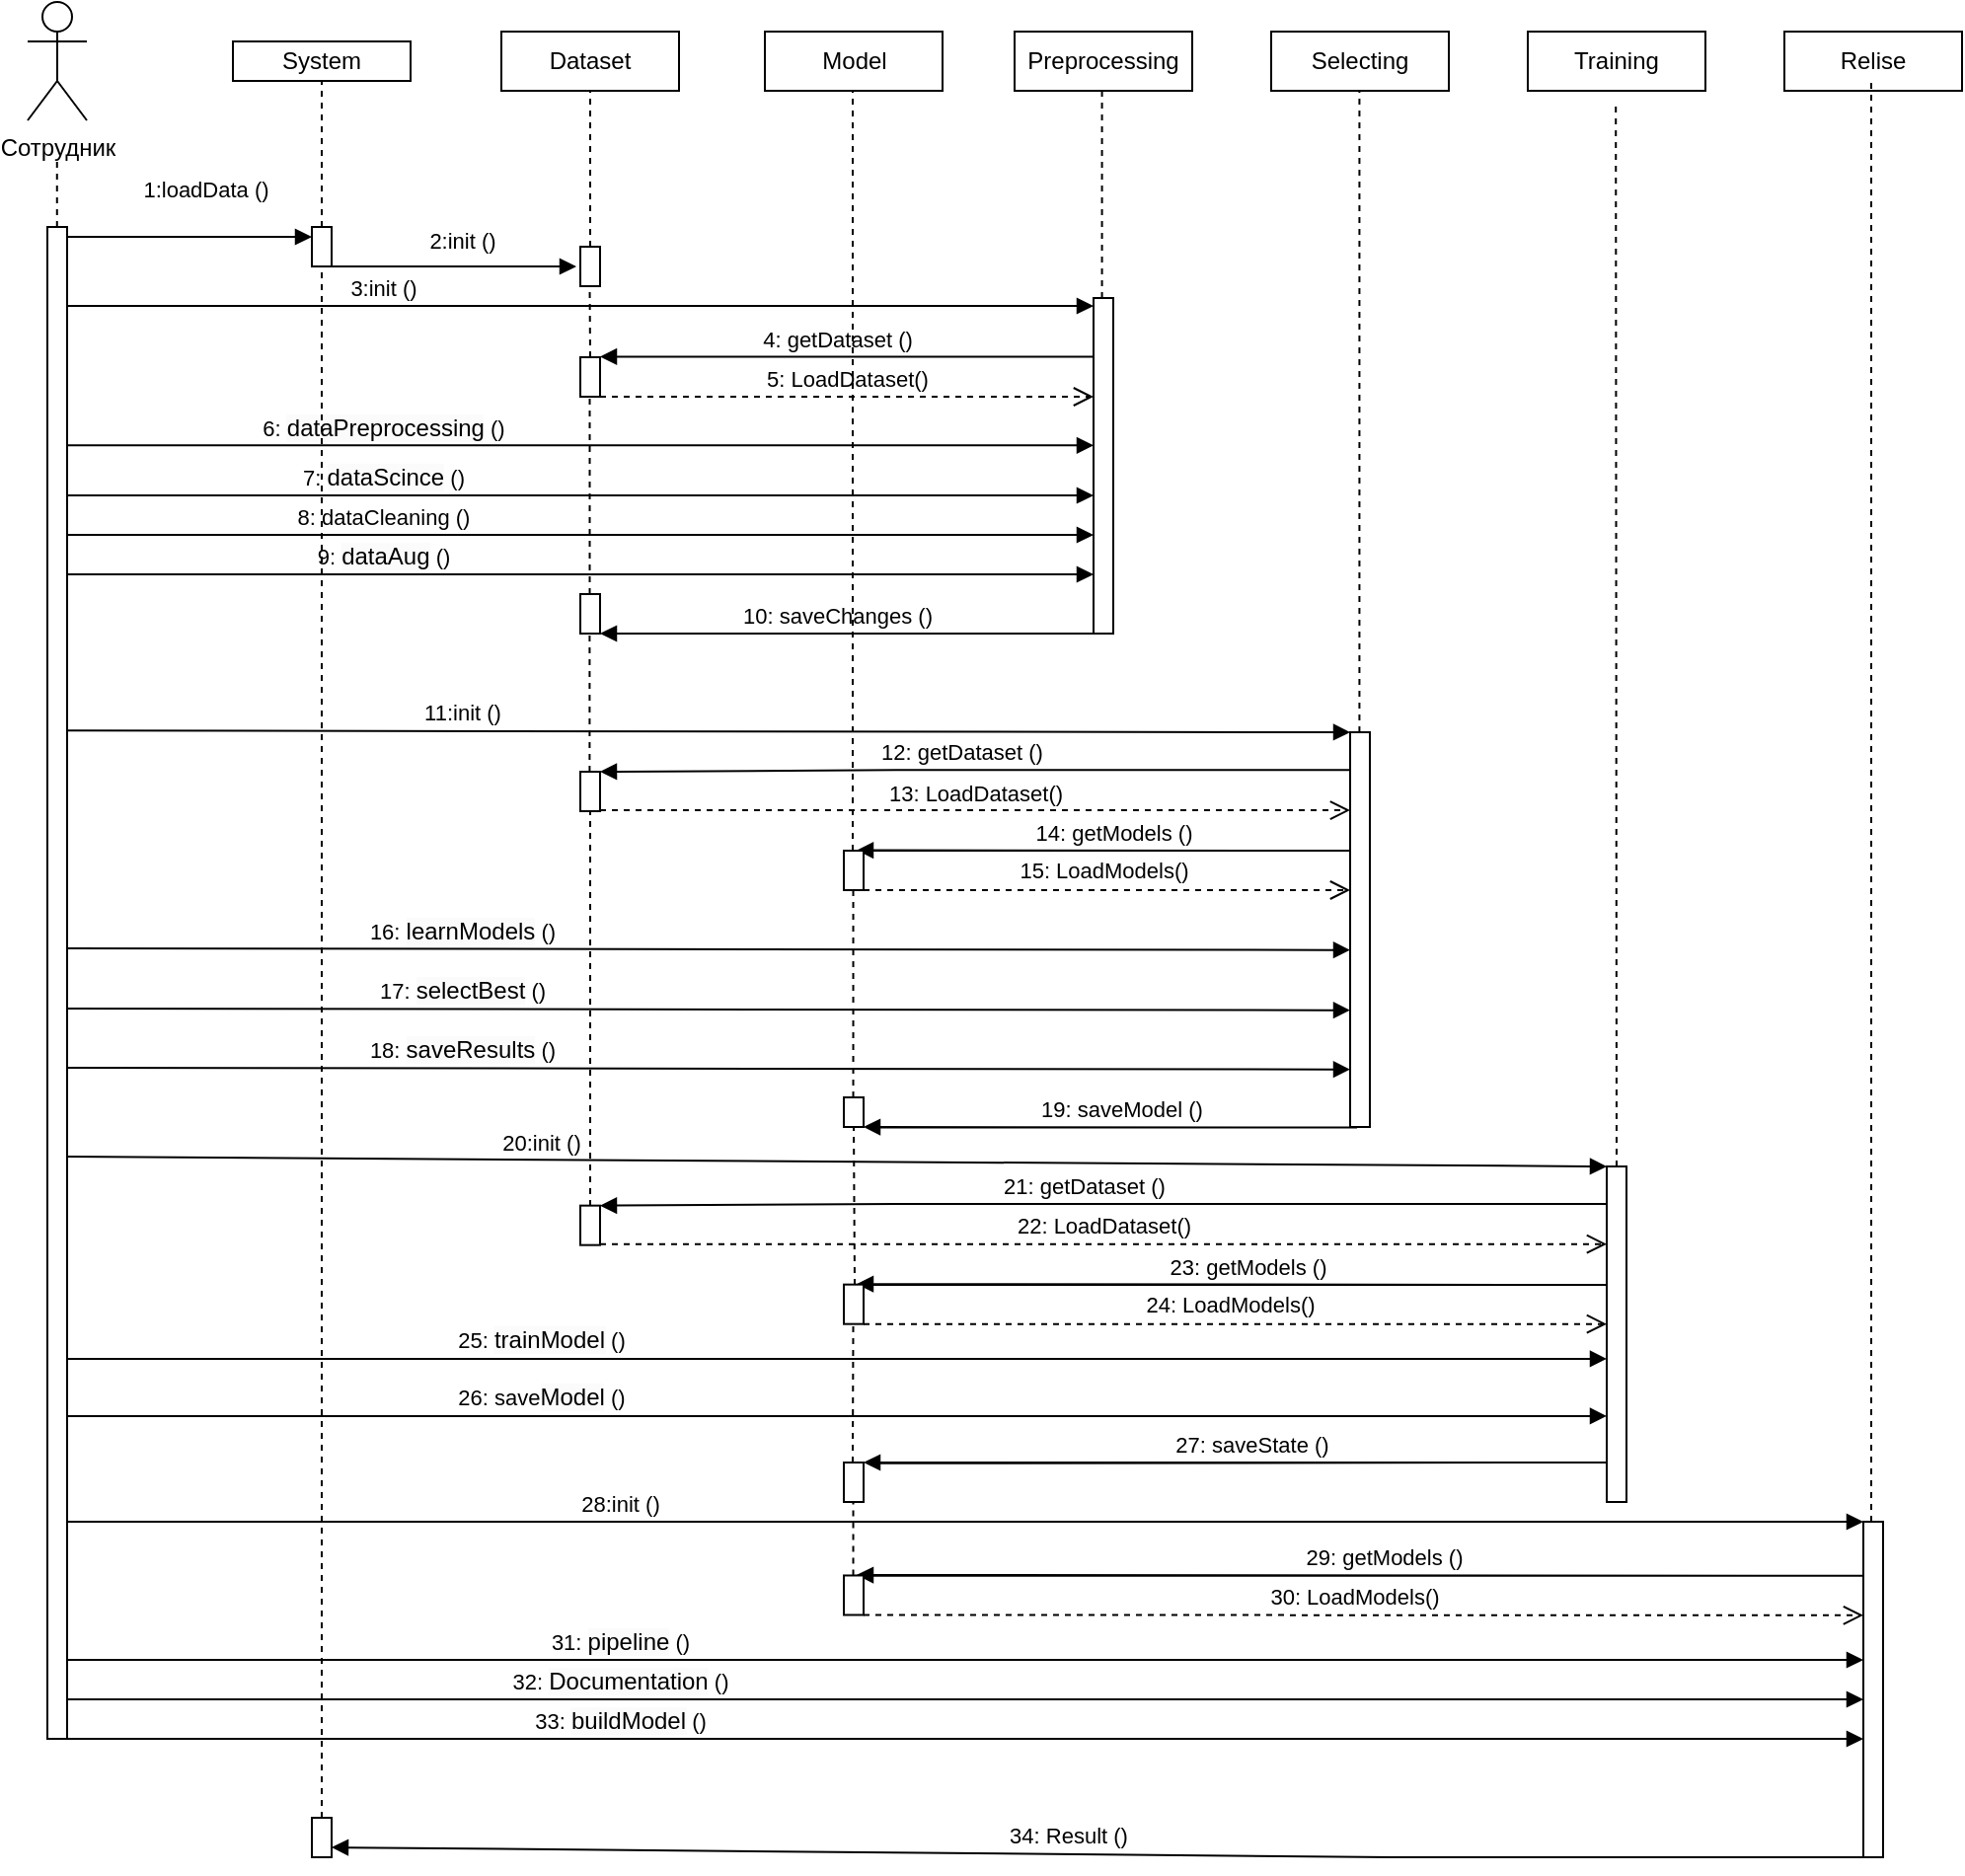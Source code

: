 <mxfile version="24.3.1" type="device">
  <diagram name="Страница — 1" id="mgLZvJFJcLSX8NvOzQ6Y">
    <mxGraphModel dx="1613" dy="729" grid="1" gridSize="10" guides="1" tooltips="1" connect="1" arrows="1" fold="1" page="1" pageScale="1" pageWidth="827" pageHeight="1169" math="0" shadow="0">
      <root>
        <mxCell id="0" />
        <mxCell id="1" parent="0" />
        <mxCell id="BKhIqPO599WWMoXGcLbZ-4" value="Сотрудник" style="shape=umlActor;verticalLabelPosition=bottom;verticalAlign=top;html=1;outlineConnect=0;" parent="1" vertex="1">
          <mxGeometry x="40" y="20" width="30" height="60" as="geometry" />
        </mxCell>
        <mxCell id="BKhIqPO599WWMoXGcLbZ-7" value="System" style="rounded=0;whiteSpace=wrap;html=1;" parent="1" vertex="1">
          <mxGeometry x="144" y="40" width="90" height="20" as="geometry" />
        </mxCell>
        <mxCell id="BKhIqPO599WWMoXGcLbZ-8" value="Preprocessing" style="rounded=0;whiteSpace=wrap;html=1;" parent="1" vertex="1">
          <mxGeometry x="540" y="35" width="90" height="30" as="geometry" />
        </mxCell>
        <mxCell id="BKhIqPO599WWMoXGcLbZ-12" value="" style="html=1;points=[[0,0,0,0,5],[0,1,0,0,-5],[1,0,0,0,5],[1,1,0,0,-5]];perimeter=orthogonalPerimeter;outlineConnect=0;targetShapes=umlLifeline;portConstraint=eastwest;newEdgeStyle={&quot;curved&quot;:0,&quot;rounded&quot;:0};" parent="1" vertex="1">
          <mxGeometry x="50" y="134" width="10" height="766" as="geometry" />
        </mxCell>
        <mxCell id="BKhIqPO599WWMoXGcLbZ-18" value="" style="html=1;points=[[0,0,0,0,5],[0,1,0,0,-5],[1,0,0,0,5],[1,1,0,0,-5]];perimeter=orthogonalPerimeter;outlineConnect=0;targetShapes=umlLifeline;portConstraint=eastwest;newEdgeStyle={&quot;curved&quot;:0,&quot;rounded&quot;:0};" parent="1" vertex="1">
          <mxGeometry x="184" y="134" width="10" height="20" as="geometry" />
        </mxCell>
        <mxCell id="BKhIqPO599WWMoXGcLbZ-20" value="1:loadData ()" style="html=1;verticalAlign=bottom;endArrow=block;curved=0;rounded=0;exitX=1;exitY=0;exitDx=0;exitDy=5;exitPerimeter=0;" parent="1" target="BKhIqPO599WWMoXGcLbZ-18" edge="1" source="BKhIqPO599WWMoXGcLbZ-12">
          <mxGeometry x="0.132" y="15" width="80" relative="1" as="geometry">
            <mxPoint x="60" y="240" as="sourcePoint" />
            <mxPoint x="166" y="240" as="targetPoint" />
            <mxPoint as="offset" />
          </mxGeometry>
        </mxCell>
        <mxCell id="BKhIqPO599WWMoXGcLbZ-42" value="" style="endArrow=none;dashed=1;html=1;rounded=0;" parent="1" edge="1" source="BKhIqPO599WWMoXGcLbZ-12">
          <mxGeometry width="50" height="50" relative="1" as="geometry">
            <mxPoint x="55" y="130" as="sourcePoint" />
            <mxPoint x="54.89" y="100" as="targetPoint" />
          </mxGeometry>
        </mxCell>
        <mxCell id="BKhIqPO599WWMoXGcLbZ-44" value="" style="endArrow=none;dashed=1;html=1;rounded=0;entryX=0.5;entryY=1;entryDx=0;entryDy=0;" parent="1" source="BKhIqPO599WWMoXGcLbZ-18" target="BKhIqPO599WWMoXGcLbZ-7" edge="1">
          <mxGeometry width="50" height="50" relative="1" as="geometry">
            <mxPoint x="64.89" y="160" as="sourcePoint" />
            <mxPoint x="64.89" y="110" as="targetPoint" />
          </mxGeometry>
        </mxCell>
        <mxCell id="g2MOZfHRKM3PN08ormvh-1" value="Selecting" style="rounded=0;whiteSpace=wrap;html=1;" vertex="1" parent="1">
          <mxGeometry x="670" y="35" width="90" height="30" as="geometry" />
        </mxCell>
        <mxCell id="g2MOZfHRKM3PN08ormvh-2" value="Training" style="rounded=0;whiteSpace=wrap;html=1;" vertex="1" parent="1">
          <mxGeometry x="800" y="35" width="90" height="30" as="geometry" />
        </mxCell>
        <mxCell id="g2MOZfHRKM3PN08ormvh-3" value="Relise" style="rounded=0;whiteSpace=wrap;html=1;" vertex="1" parent="1">
          <mxGeometry x="930" y="35" width="90" height="30" as="geometry" />
        </mxCell>
        <mxCell id="g2MOZfHRKM3PN08ormvh-4" value="" style="html=1;points=[[0,0,0,0,5],[0,1,0,0,-5],[1,0,0,0,5],[1,1,0,0,-5]];perimeter=orthogonalPerimeter;outlineConnect=0;targetShapes=umlLifeline;portConstraint=eastwest;newEdgeStyle={&quot;curved&quot;:0,&quot;rounded&quot;:0};" vertex="1" parent="1">
          <mxGeometry x="320" y="144" width="10" height="20" as="geometry" />
        </mxCell>
        <mxCell id="g2MOZfHRKM3PN08ormvh-5" value="Dataset" style="rounded=0;whiteSpace=wrap;html=1;" vertex="1" parent="1">
          <mxGeometry x="280" y="35" width="90" height="30" as="geometry" />
        </mxCell>
        <mxCell id="g2MOZfHRKM3PN08ormvh-6" value="Model" style="rounded=0;whiteSpace=wrap;html=1;" vertex="1" parent="1">
          <mxGeometry x="413.5" y="35" width="90" height="30" as="geometry" />
        </mxCell>
        <mxCell id="g2MOZfHRKM3PN08ormvh-8" value="2:init ()" style="html=1;verticalAlign=bottom;endArrow=block;curved=0;rounded=0;exitX=1;exitY=0;exitDx=0;exitDy=5;exitPerimeter=0;" edge="1" parent="1">
          <mxGeometry x="0.065" y="4" width="80" relative="1" as="geometry">
            <mxPoint x="194" y="154" as="sourcePoint" />
            <mxPoint x="318" y="154" as="targetPoint" />
            <mxPoint as="offset" />
          </mxGeometry>
        </mxCell>
        <mxCell id="g2MOZfHRKM3PN08ormvh-9" value="" style="html=1;points=[[0,0,0,0,5],[0,1,0,0,-5],[1,0,0,0,5],[1,1,0,0,-5]];perimeter=orthogonalPerimeter;outlineConnect=0;targetShapes=umlLifeline;portConstraint=eastwest;newEdgeStyle={&quot;curved&quot;:0,&quot;rounded&quot;:0};" vertex="1" parent="1">
          <mxGeometry x="580" y="170" width="10" height="170" as="geometry" />
        </mxCell>
        <mxCell id="g2MOZfHRKM3PN08ormvh-38" value="3:init ()" style="html=1;verticalAlign=bottom;endArrow=block;curved=0;rounded=0;" edge="1" parent="1">
          <mxGeometry x="-0.385" width="80" relative="1" as="geometry">
            <mxPoint x="60" y="174" as="sourcePoint" />
            <mxPoint x="580" y="174" as="targetPoint" />
            <mxPoint as="offset" />
          </mxGeometry>
        </mxCell>
        <mxCell id="g2MOZfHRKM3PN08ormvh-40" value="" style="html=1;points=[[0,0,0,0,5],[0,1,0,0,-5],[1,0,0,0,5],[1,1,0,0,-5]];perimeter=orthogonalPerimeter;outlineConnect=0;targetShapes=umlLifeline;portConstraint=eastwest;newEdgeStyle={&quot;curved&quot;:0,&quot;rounded&quot;:0};" vertex="1" parent="1">
          <mxGeometry x="320" y="200" width="10" height="20" as="geometry" />
        </mxCell>
        <mxCell id="g2MOZfHRKM3PN08ormvh-41" value="4: getDataset ()" style="html=1;verticalAlign=bottom;endArrow=block;curved=0;rounded=0;" edge="1" parent="1">
          <mxGeometry x="0.04" width="80" relative="1" as="geometry">
            <mxPoint x="580" y="199.72" as="sourcePoint" />
            <mxPoint x="330" y="199.72" as="targetPoint" />
            <mxPoint as="offset" />
            <Array as="points">
              <mxPoint x="350" y="199.72" />
            </Array>
          </mxGeometry>
        </mxCell>
        <mxCell id="g2MOZfHRKM3PN08ormvh-42" value="5: LoadDataset()" style="html=1;verticalAlign=bottom;endArrow=open;dashed=1;endSize=8;curved=0;rounded=0;" edge="1" parent="1">
          <mxGeometry relative="1" as="geometry">
            <mxPoint x="330" y="220" as="sourcePoint" />
            <mxPoint x="580" y="220" as="targetPoint" />
          </mxGeometry>
        </mxCell>
        <mxCell id="g2MOZfHRKM3PN08ormvh-43" value="6:&amp;nbsp;&lt;span style=&quot;font-size: 12px; text-align: left; text-wrap: wrap; background-color: rgb(251, 251, 251);&quot;&gt;dataPreprocessing&lt;/span&gt;&amp;nbsp;()" style="html=1;verticalAlign=bottom;endArrow=block;curved=0;rounded=0;" edge="1" parent="1">
          <mxGeometry x="-0.385" width="80" relative="1" as="geometry">
            <mxPoint x="60" y="244.66" as="sourcePoint" />
            <mxPoint x="580" y="244.66" as="targetPoint" />
            <mxPoint as="offset" />
          </mxGeometry>
        </mxCell>
        <mxCell id="g2MOZfHRKM3PN08ormvh-44" value="7:&amp;nbsp;&lt;span style=&quot;font-size: 12px; text-align: left; text-wrap: wrap; background-color: rgb(251, 251, 251);&quot;&gt;dataScince&lt;/span&gt;&amp;nbsp;()" style="html=1;verticalAlign=bottom;endArrow=block;curved=0;rounded=0;" edge="1" parent="1">
          <mxGeometry x="-0.385" width="80" relative="1" as="geometry">
            <mxPoint x="60" y="270" as="sourcePoint" />
            <mxPoint x="580" y="270" as="targetPoint" />
            <mxPoint as="offset" />
          </mxGeometry>
        </mxCell>
        <mxCell id="g2MOZfHRKM3PN08ormvh-45" value="8: dataCleaning ()" style="html=1;verticalAlign=bottom;endArrow=block;curved=0;rounded=0;" edge="1" parent="1">
          <mxGeometry x="-0.385" width="80" relative="1" as="geometry">
            <mxPoint x="60" y="290" as="sourcePoint" />
            <mxPoint x="580" y="290" as="targetPoint" />
            <mxPoint as="offset" />
          </mxGeometry>
        </mxCell>
        <mxCell id="g2MOZfHRKM3PN08ormvh-46" value="9:&amp;nbsp;&lt;span style=&quot;font-size: 12px; text-align: left; text-wrap: wrap; background-color: rgb(251, 251, 251);&quot;&gt;dataAug&lt;/span&gt;&amp;nbsp;()" style="html=1;verticalAlign=bottom;endArrow=block;curved=0;rounded=0;" edge="1" parent="1">
          <mxGeometry x="-0.385" width="80" relative="1" as="geometry">
            <mxPoint x="60" y="310" as="sourcePoint" />
            <mxPoint x="580" y="310" as="targetPoint" />
            <mxPoint as="offset" />
          </mxGeometry>
        </mxCell>
        <mxCell id="g2MOZfHRKM3PN08ormvh-47" value="" style="html=1;points=[[0,0,0,0,5],[0,1,0,0,-5],[1,0,0,0,5],[1,1,0,0,-5]];perimeter=orthogonalPerimeter;outlineConnect=0;targetShapes=umlLifeline;portConstraint=eastwest;newEdgeStyle={&quot;curved&quot;:0,&quot;rounded&quot;:0};" vertex="1" parent="1">
          <mxGeometry x="320" y="320" width="10" height="20" as="geometry" />
        </mxCell>
        <mxCell id="g2MOZfHRKM3PN08ormvh-48" value="10: saveChanges ()" style="html=1;verticalAlign=bottom;endArrow=block;curved=0;rounded=0;" edge="1" parent="1">
          <mxGeometry x="0.04" width="80" relative="1" as="geometry">
            <mxPoint x="580" y="340" as="sourcePoint" />
            <mxPoint x="330" y="340" as="targetPoint" />
            <mxPoint as="offset" />
            <Array as="points">
              <mxPoint x="350" y="340" />
            </Array>
          </mxGeometry>
        </mxCell>
        <mxCell id="g2MOZfHRKM3PN08ormvh-50" value="" style="html=1;points=[[0,0,0,0,5],[0,1,0,0,-5],[1,0,0,0,5],[1,1,0,0,-5]];perimeter=orthogonalPerimeter;outlineConnect=0;targetShapes=umlLifeline;portConstraint=eastwest;newEdgeStyle={&quot;curved&quot;:0,&quot;rounded&quot;:0};" vertex="1" parent="1">
          <mxGeometry x="710" y="390" width="10" height="200" as="geometry" />
        </mxCell>
        <mxCell id="g2MOZfHRKM3PN08ormvh-51" value="11:init ()" style="html=1;verticalAlign=bottom;endArrow=block;curved=0;rounded=0;" edge="1" parent="1" target="g2MOZfHRKM3PN08ormvh-50">
          <mxGeometry x="-0.385" width="80" relative="1" as="geometry">
            <mxPoint x="60" y="389.17" as="sourcePoint" />
            <mxPoint x="580" y="389.17" as="targetPoint" />
            <mxPoint as="offset" />
          </mxGeometry>
        </mxCell>
        <mxCell id="g2MOZfHRKM3PN08ormvh-52" value="" style="html=1;points=[[0,0,0,0,5],[0,1,0,0,-5],[1,0,0,0,5],[1,1,0,0,-5]];perimeter=orthogonalPerimeter;outlineConnect=0;targetShapes=umlLifeline;portConstraint=eastwest;newEdgeStyle={&quot;curved&quot;:0,&quot;rounded&quot;:0};" vertex="1" parent="1">
          <mxGeometry x="320" y="410" width="10" height="20" as="geometry" />
        </mxCell>
        <mxCell id="g2MOZfHRKM3PN08ormvh-53" value="12: getDataset ()" style="html=1;verticalAlign=bottom;endArrow=block;curved=0;rounded=0;" edge="1" parent="1" target="g2MOZfHRKM3PN08ormvh-52">
          <mxGeometry x="0.04" width="80" relative="1" as="geometry">
            <mxPoint x="710" y="409.17" as="sourcePoint" />
            <mxPoint x="460" y="409.17" as="targetPoint" />
            <mxPoint as="offset" />
            <Array as="points">
              <mxPoint x="480" y="409.17" />
            </Array>
          </mxGeometry>
        </mxCell>
        <mxCell id="g2MOZfHRKM3PN08ormvh-54" value="14: getModels ()" style="html=1;verticalAlign=bottom;endArrow=block;curved=0;rounded=0;" edge="1" parent="1" source="g2MOZfHRKM3PN08ormvh-49">
          <mxGeometry x="0.476" width="80" relative="1" as="geometry">
            <mxPoint x="710" y="449.76" as="sourcePoint" />
            <mxPoint x="460" y="449.76" as="targetPoint" />
            <mxPoint as="offset" />
            <Array as="points">
              <mxPoint x="710" y="450" />
            </Array>
          </mxGeometry>
        </mxCell>
        <mxCell id="g2MOZfHRKM3PN08ormvh-49" value="" style="html=1;points=[[0,0,0,0,5],[0,1,0,0,-5],[1,0,0,0,5],[1,1,0,0,-5]];perimeter=orthogonalPerimeter;outlineConnect=0;targetShapes=umlLifeline;portConstraint=eastwest;newEdgeStyle={&quot;curved&quot;:0,&quot;rounded&quot;:0};" vertex="1" parent="1">
          <mxGeometry x="453.5" y="450" width="10" height="20" as="geometry" />
        </mxCell>
        <mxCell id="g2MOZfHRKM3PN08ormvh-56" value="13: LoadDataset()" style="html=1;verticalAlign=bottom;endArrow=open;dashed=1;endSize=8;curved=0;rounded=0;" edge="1" parent="1" target="g2MOZfHRKM3PN08ormvh-50">
          <mxGeometry relative="1" as="geometry">
            <mxPoint x="330" y="429.52" as="sourcePoint" />
            <mxPoint x="580" y="429.52" as="targetPoint" />
          </mxGeometry>
        </mxCell>
        <mxCell id="g2MOZfHRKM3PN08ormvh-57" value="&amp;nbsp;" style="html=1;verticalAlign=bottom;endArrow=open;dashed=1;endSize=8;curved=0;rounded=0;" edge="1" parent="1">
          <mxGeometry relative="1" as="geometry">
            <mxPoint x="463.5" y="470" as="sourcePoint" />
            <mxPoint x="710" y="470" as="targetPoint" />
          </mxGeometry>
        </mxCell>
        <mxCell id="g2MOZfHRKM3PN08ormvh-58" value="15: LoadModels()" style="edgeLabel;html=1;align=center;verticalAlign=middle;resizable=0;points=[];" vertex="1" connectable="0" parent="g2MOZfHRKM3PN08ormvh-57">
          <mxGeometry x="-0.022" y="1" relative="1" as="geometry">
            <mxPoint x="1" y="-9" as="offset" />
          </mxGeometry>
        </mxCell>
        <mxCell id="g2MOZfHRKM3PN08ormvh-59" value="16:&amp;nbsp;&lt;span style=&quot;font-size: 12px; text-align: left; text-wrap: wrap; background-color: rgb(251, 251, 251);&quot;&gt;learnModels&lt;/span&gt;&amp;nbsp;()" style="html=1;verticalAlign=bottom;endArrow=block;curved=0;rounded=0;" edge="1" parent="1">
          <mxGeometry x="-0.385" width="80" relative="1" as="geometry">
            <mxPoint x="60" y="499.5" as="sourcePoint" />
            <mxPoint x="710" y="500.33" as="targetPoint" />
            <mxPoint as="offset" />
          </mxGeometry>
        </mxCell>
        <mxCell id="g2MOZfHRKM3PN08ormvh-60" value="17:&amp;nbsp;&lt;span style=&quot;font-size: 12px; text-align: left; text-wrap: wrap; background-color: rgb(251, 251, 251);&quot;&gt;selectBest&lt;/span&gt;&amp;nbsp;()" style="html=1;verticalAlign=bottom;endArrow=block;curved=0;rounded=0;" edge="1" parent="1">
          <mxGeometry x="-0.385" width="80" relative="1" as="geometry">
            <mxPoint x="60" y="530" as="sourcePoint" />
            <mxPoint x="710" y="530.83" as="targetPoint" />
            <mxPoint as="offset" />
          </mxGeometry>
        </mxCell>
        <mxCell id="g2MOZfHRKM3PN08ormvh-61" value="18:&amp;nbsp;&lt;span style=&quot;font-size: 12px; text-align: left; text-wrap: wrap; background-color: rgb(251, 251, 251);&quot;&gt;saveResults&lt;/span&gt;&amp;nbsp;()" style="html=1;verticalAlign=bottom;endArrow=block;curved=0;rounded=0;" edge="1" parent="1">
          <mxGeometry x="-0.385" width="80" relative="1" as="geometry">
            <mxPoint x="60" y="560" as="sourcePoint" />
            <mxPoint x="710" y="560.83" as="targetPoint" />
            <mxPoint as="offset" />
          </mxGeometry>
        </mxCell>
        <mxCell id="g2MOZfHRKM3PN08ormvh-79" value="" style="html=1;points=[[0,0,0,0,5],[0,1,0,0,-5],[1,0,0,0,5],[1,1,0,0,-5]];perimeter=orthogonalPerimeter;outlineConnect=0;targetShapes=umlLifeline;portConstraint=eastwest;newEdgeStyle={&quot;curved&quot;:0,&quot;rounded&quot;:0};" vertex="1" parent="1">
          <mxGeometry x="320" y="629.83" width="10" height="20" as="geometry" />
        </mxCell>
        <mxCell id="g2MOZfHRKM3PN08ormvh-80" value="21: getDataset ()" style="html=1;verticalAlign=bottom;endArrow=block;curved=0;rounded=0;" edge="1" parent="1" target="g2MOZfHRKM3PN08ormvh-79" source="g2MOZfHRKM3PN08ormvh-86">
          <mxGeometry x="0.04" width="80" relative="1" as="geometry">
            <mxPoint x="880" y="629" as="sourcePoint" />
            <mxPoint x="460" y="629" as="targetPoint" />
            <mxPoint as="offset" />
            <Array as="points">
              <mxPoint x="480" y="629" />
            </Array>
          </mxGeometry>
        </mxCell>
        <mxCell id="g2MOZfHRKM3PN08ormvh-81" value="23: getModels ()" style="html=1;verticalAlign=bottom;endArrow=block;curved=0;rounded=0;" edge="1" parent="1" source="g2MOZfHRKM3PN08ormvh-82">
          <mxGeometry x="0.476" width="80" relative="1" as="geometry">
            <mxPoint x="710" y="669.59" as="sourcePoint" />
            <mxPoint x="460" y="669.59" as="targetPoint" />
            <mxPoint as="offset" />
            <Array as="points">
              <mxPoint x="840" y="670" />
            </Array>
          </mxGeometry>
        </mxCell>
        <mxCell id="g2MOZfHRKM3PN08ormvh-82" value="" style="html=1;points=[[0,0,0,0,5],[0,1,0,0,-5],[1,0,0,0,5],[1,1,0,0,-5]];perimeter=orthogonalPerimeter;outlineConnect=0;targetShapes=umlLifeline;portConstraint=eastwest;newEdgeStyle={&quot;curved&quot;:0,&quot;rounded&quot;:0};" vertex="1" parent="1">
          <mxGeometry x="453.5" y="669.83" width="10" height="20" as="geometry" />
        </mxCell>
        <mxCell id="g2MOZfHRKM3PN08ormvh-83" value="22: LoadDataset()" style="html=1;verticalAlign=bottom;endArrow=open;dashed=1;endSize=8;curved=0;rounded=0;" edge="1" parent="1" target="g2MOZfHRKM3PN08ormvh-86">
          <mxGeometry relative="1" as="geometry">
            <mxPoint x="330" y="649.35" as="sourcePoint" />
            <mxPoint x="710" y="649.83" as="targetPoint" />
          </mxGeometry>
        </mxCell>
        <mxCell id="g2MOZfHRKM3PN08ormvh-84" value="&amp;nbsp;" style="html=1;verticalAlign=bottom;endArrow=open;dashed=1;endSize=8;curved=0;rounded=0;" edge="1" parent="1" target="g2MOZfHRKM3PN08ormvh-86">
          <mxGeometry relative="1" as="geometry">
            <mxPoint x="463.5" y="689.83" as="sourcePoint" />
            <mxPoint x="710" y="690" as="targetPoint" />
          </mxGeometry>
        </mxCell>
        <mxCell id="g2MOZfHRKM3PN08ormvh-85" value="24: LoadModels()" style="edgeLabel;html=1;align=center;verticalAlign=middle;resizable=0;points=[];" vertex="1" connectable="0" parent="g2MOZfHRKM3PN08ormvh-84">
          <mxGeometry x="-0.022" y="1" relative="1" as="geometry">
            <mxPoint x="1" y="-9" as="offset" />
          </mxGeometry>
        </mxCell>
        <mxCell id="g2MOZfHRKM3PN08ormvh-86" value="" style="html=1;points=[[0,0,0,0,5],[0,1,0,0,-5],[1,0,0,0,5],[1,1,0,0,-5]];perimeter=orthogonalPerimeter;outlineConnect=0;targetShapes=umlLifeline;portConstraint=eastwest;newEdgeStyle={&quot;curved&quot;:0,&quot;rounded&quot;:0};" vertex="1" parent="1">
          <mxGeometry x="840" y="610" width="10" height="170" as="geometry" />
        </mxCell>
        <mxCell id="g2MOZfHRKM3PN08ormvh-87" value="25:&amp;nbsp;&lt;span style=&quot;font-size: 12px; text-align: left; text-wrap: wrap; background-color: rgb(251, 251, 251);&quot;&gt;trainModel&lt;/span&gt;&amp;nbsp;()" style="html=1;verticalAlign=bottom;endArrow=block;curved=0;rounded=0;" edge="1" parent="1" target="g2MOZfHRKM3PN08ormvh-86">
          <mxGeometry x="-0.385" width="80" relative="1" as="geometry">
            <mxPoint x="60" y="707.44" as="sourcePoint" />
            <mxPoint x="710" y="708.27" as="targetPoint" />
            <mxPoint as="offset" />
          </mxGeometry>
        </mxCell>
        <mxCell id="g2MOZfHRKM3PN08ormvh-88" value="20:init ()" style="html=1;verticalAlign=bottom;endArrow=block;curved=0;rounded=0;" edge="1" parent="1" target="g2MOZfHRKM3PN08ormvh-86">
          <mxGeometry x="-0.385" width="80" relative="1" as="geometry">
            <mxPoint x="60" y="605.05" as="sourcePoint" />
            <mxPoint x="710" y="605.88" as="targetPoint" />
            <mxPoint as="offset" />
          </mxGeometry>
        </mxCell>
        <mxCell id="g2MOZfHRKM3PN08ormvh-89" value="26: save&lt;span style=&quot;font-size: 12px; text-align: left; text-wrap: wrap; background-color: rgb(251, 251, 251);&quot;&gt;Model&lt;/span&gt;&amp;nbsp;()" style="html=1;verticalAlign=bottom;endArrow=block;curved=0;rounded=0;" edge="1" parent="1" target="g2MOZfHRKM3PN08ormvh-86">
          <mxGeometry x="-0.385" width="80" relative="1" as="geometry">
            <mxPoint x="60" y="736.44" as="sourcePoint" />
            <mxPoint x="880" y="736" as="targetPoint" />
            <mxPoint as="offset" />
          </mxGeometry>
        </mxCell>
        <mxCell id="g2MOZfHRKM3PN08ormvh-90" value="" style="html=1;points=[[0,0,0,0,5],[0,1,0,0,-5],[1,0,0,0,5],[1,1,0,0,-5]];perimeter=orthogonalPerimeter;outlineConnect=0;targetShapes=umlLifeline;portConstraint=eastwest;newEdgeStyle={&quot;curved&quot;:0,&quot;rounded&quot;:0};" vertex="1" parent="1">
          <mxGeometry x="453.5" y="575" width="10" height="15" as="geometry" />
        </mxCell>
        <mxCell id="g2MOZfHRKM3PN08ormvh-91" value="19: saveModel ()" style="html=1;verticalAlign=bottom;endArrow=block;curved=0;rounded=0;" edge="1" parent="1">
          <mxGeometry x="0.476" width="80" relative="1" as="geometry">
            <mxPoint x="467.5" y="590.24" as="sourcePoint" />
            <mxPoint x="463.5" y="590" as="targetPoint" />
            <mxPoint as="offset" />
            <Array as="points">
              <mxPoint x="713.5" y="590.24" />
            </Array>
          </mxGeometry>
        </mxCell>
        <mxCell id="g2MOZfHRKM3PN08ormvh-93" value="" style="html=1;points=[[0,0,0,0,5],[0,1,0,0,-5],[1,0,0,0,5],[1,1,0,0,-5]];perimeter=orthogonalPerimeter;outlineConnect=0;targetShapes=umlLifeline;portConstraint=eastwest;newEdgeStyle={&quot;curved&quot;:0,&quot;rounded&quot;:0};" vertex="1" parent="1">
          <mxGeometry x="453.5" y="760" width="10" height="20" as="geometry" />
        </mxCell>
        <mxCell id="g2MOZfHRKM3PN08ormvh-94" value="27: saveState ()" style="html=1;verticalAlign=bottom;endArrow=block;curved=0;rounded=0;" edge="1" parent="1">
          <mxGeometry x="0.476" width="80" relative="1" as="geometry">
            <mxPoint x="467.5" y="760.41" as="sourcePoint" />
            <mxPoint x="463.5" y="760" as="targetPoint" />
            <mxPoint as="offset" />
            <Array as="points">
              <mxPoint x="840" y="760" />
            </Array>
          </mxGeometry>
        </mxCell>
        <mxCell id="g2MOZfHRKM3PN08ormvh-95" value="" style="html=1;points=[[0,0,0,0,5],[0,1,0,0,-5],[1,0,0,0,5],[1,1,0,0,-5]];perimeter=orthogonalPerimeter;outlineConnect=0;targetShapes=umlLifeline;portConstraint=eastwest;newEdgeStyle={&quot;curved&quot;:0,&quot;rounded&quot;:0};" vertex="1" parent="1">
          <mxGeometry x="970" y="790" width="10" height="170" as="geometry" />
        </mxCell>
        <mxCell id="g2MOZfHRKM3PN08ormvh-96" value="29: getModels ()" style="html=1;verticalAlign=bottom;endArrow=block;curved=0;rounded=0;" edge="1" parent="1" source="g2MOZfHRKM3PN08ormvh-97">
          <mxGeometry x="0.476" width="80" relative="1" as="geometry">
            <mxPoint x="840" y="817" as="sourcePoint" />
            <mxPoint x="460" y="817" as="targetPoint" />
            <mxPoint as="offset" />
            <Array as="points">
              <mxPoint x="970" y="817.41" />
            </Array>
          </mxGeometry>
        </mxCell>
        <mxCell id="g2MOZfHRKM3PN08ormvh-97" value="" style="html=1;points=[[0,0,0,0,5],[0,1,0,0,-5],[1,0,0,0,5],[1,1,0,0,-5]];perimeter=orthogonalPerimeter;outlineConnect=0;targetShapes=umlLifeline;portConstraint=eastwest;newEdgeStyle={&quot;curved&quot;:0,&quot;rounded&quot;:0};" vertex="1" parent="1">
          <mxGeometry x="453.5" y="817.24" width="10" height="20" as="geometry" />
        </mxCell>
        <mxCell id="g2MOZfHRKM3PN08ormvh-98" value="&amp;nbsp;" style="html=1;verticalAlign=bottom;endArrow=open;dashed=1;endSize=8;curved=0;rounded=0;" edge="1" parent="1" source="g2MOZfHRKM3PN08ormvh-97">
          <mxGeometry relative="1" as="geometry">
            <mxPoint x="593.5" y="837.24" as="sourcePoint" />
            <mxPoint x="970" y="837.41" as="targetPoint" />
          </mxGeometry>
        </mxCell>
        <mxCell id="g2MOZfHRKM3PN08ormvh-99" value="30: LoadModels()" style="edgeLabel;html=1;align=center;verticalAlign=middle;resizable=0;points=[];" vertex="1" connectable="0" parent="g2MOZfHRKM3PN08ormvh-98">
          <mxGeometry x="-0.022" y="1" relative="1" as="geometry">
            <mxPoint x="1" y="-9" as="offset" />
          </mxGeometry>
        </mxCell>
        <mxCell id="g2MOZfHRKM3PN08ormvh-100" value="28:init ()" style="html=1;verticalAlign=bottom;endArrow=block;curved=0;rounded=0;" edge="1" parent="1" target="g2MOZfHRKM3PN08ormvh-95">
          <mxGeometry x="-0.385" width="80" relative="1" as="geometry">
            <mxPoint x="60" y="790" as="sourcePoint" />
            <mxPoint x="960" y="800" as="targetPoint" />
            <mxPoint as="offset" />
          </mxGeometry>
        </mxCell>
        <mxCell id="g2MOZfHRKM3PN08ormvh-101" value="31:&amp;nbsp;&lt;span style=&quot;font-size: 12px; text-align: left; text-wrap: wrap; background-color: rgb(251, 251, 251);&quot;&gt;pipeline&lt;/span&gt;&lt;span style=&quot;color: rgba(0, 0, 0, 0); font-family: monospace; font-size: 0px; text-align: start; background-color: rgb(251, 251, 251);&quot;&gt;%3CmxGraphModel%3E%3Croot%3E%3CmxCell%20id%3D%220%22%2F%3E%3CmxCell%20id%3D%221%22%20parent%3D%220%22%2F%3E%3CmxCell%20id%3D%222%22%20value%3D%2228%3Ainit%20()%22%20style%3D%22html%3D1%3BverticalAlign%3Dbottom%3BendArrow%3Dblock%3Bcurved%3D0%3Brounded%3D0%3B%22%20edge%3D%221%22%20parent%3D%221%22%3E%3CmxGeometry%20x%3D%22-0.385%22%20width%3D%2280%22%20relative%3D%221%22%20as%3D%22geometry%22%3E%3CmxPoint%20x%3D%2260%22%20y%3D%22790%22%20as%3D%22sourcePoint%22%2F%3E%3CmxPoint%20x%3D%22970%22%20y%3D%22790%22%20as%3D%22targetPoint%22%2F%3E%3CmxPoint%20as%3D%22offset%22%2F%3E%3C%2FmxGeometry%3E%3C%2FmxCell%3E%3C%2Froot%3E%3C%2FmxGraphModel%3E&lt;/span&gt;&lt;span style=&quot;color: rgba(0, 0, 0, 0); font-family: monospace; font-size: 0px; text-align: start; background-color: rgb(251, 251, 251);&quot;&gt;%3CmxGraphModel%3E%3Croot%3E%3CmxCell%20id%3D%220%22%2F%3E%3CmxCell%20id%3D%221%22%20parent%3D%220%22%2F%3E%3CmxCell%20id%3D%222%22%20value%3D%2228%3Ainit%20()%22%20style%3D%22html%3D1%3BverticalAlign%3Dbottom%3BendArrow%3Dblock%3Bcurved%3D0%3Brounded%3D0%3B%22%20edge%3D%221%22%20parent%3D%221%22%3E%3CmxGeometry%20x%3D%22-0.385%22%20width%3D%2280%22%20relative%3D%221%22%20as%3D%22geometry%22%3E%3CmxPoint%20x%3D%2260%22%20y%3D%22790%22%20as%3D%22sourcePoint%22%2F%3E%3CmxPoint%20x%3D%22970%22%20y%3D%22790%22%20as%3D%22targetPoint%22%2F%3E%3CmxPoint%20as%3D%22offset%22%2F%3E%3C%2FmxGeometry%3E%3C%2FmxCell%3E%3C%2Froot%3E%3C%2FmxGraphModel%3E&lt;/span&gt;&amp;nbsp;()" style="html=1;verticalAlign=bottom;endArrow=block;curved=0;rounded=0;" edge="1" parent="1">
          <mxGeometry x="-0.385" width="80" relative="1" as="geometry">
            <mxPoint x="60" y="860" as="sourcePoint" />
            <mxPoint x="970" y="860" as="targetPoint" />
            <mxPoint as="offset" />
          </mxGeometry>
        </mxCell>
        <mxCell id="g2MOZfHRKM3PN08ormvh-102" value="32:&amp;nbsp;&lt;span style=&quot;font-size: 12px; text-align: left; text-wrap: wrap; background-color: rgb(251, 251, 251);&quot;&gt;Documentation&lt;/span&gt;&amp;nbsp;()" style="html=1;verticalAlign=bottom;endArrow=block;curved=0;rounded=0;" edge="1" parent="1">
          <mxGeometry x="-0.385" width="80" relative="1" as="geometry">
            <mxPoint x="60" y="880" as="sourcePoint" />
            <mxPoint x="970" y="880" as="targetPoint" />
            <mxPoint as="offset" />
          </mxGeometry>
        </mxCell>
        <mxCell id="g2MOZfHRKM3PN08ormvh-103" value="33:&amp;nbsp;&lt;span style=&quot;font-size: 12px; text-align: left; text-wrap: wrap; background-color: rgb(251, 251, 251);&quot;&gt;buildModel&lt;/span&gt;&amp;nbsp;()" style="html=1;verticalAlign=bottom;endArrow=block;curved=0;rounded=0;" edge="1" parent="1">
          <mxGeometry x="-0.385" width="80" relative="1" as="geometry">
            <mxPoint x="60" y="900" as="sourcePoint" />
            <mxPoint x="970" y="900" as="targetPoint" />
            <mxPoint as="offset" />
          </mxGeometry>
        </mxCell>
        <mxCell id="g2MOZfHRKM3PN08ormvh-104" value="" style="html=1;points=[[0,0,0,0,5],[0,1,0,0,-5],[1,0,0,0,5],[1,1,0,0,-5]];perimeter=orthogonalPerimeter;outlineConnect=0;targetShapes=umlLifeline;portConstraint=eastwest;newEdgeStyle={&quot;curved&quot;:0,&quot;rounded&quot;:0};" vertex="1" parent="1">
          <mxGeometry x="184" y="940" width="10" height="20" as="geometry" />
        </mxCell>
        <mxCell id="g2MOZfHRKM3PN08ormvh-105" value="34: Result ()" style="html=1;verticalAlign=bottom;endArrow=block;curved=0;rounded=0;entryX=1;entryY=1;entryDx=0;entryDy=-5;entryPerimeter=0;" edge="1" parent="1" source="g2MOZfHRKM3PN08ormvh-95" target="g2MOZfHRKM3PN08ormvh-104">
          <mxGeometry x="0.04" width="80" relative="1" as="geometry">
            <mxPoint x="960" y="960" as="sourcePoint" />
            <mxPoint x="710" y="960" as="targetPoint" />
            <mxPoint as="offset" />
            <Array as="points">
              <mxPoint x="730" y="960" />
            </Array>
          </mxGeometry>
        </mxCell>
        <mxCell id="g2MOZfHRKM3PN08ormvh-108" value="" style="endArrow=none;dashed=1;html=1;rounded=0;" edge="1" parent="1" source="g2MOZfHRKM3PN08ormvh-104" target="BKhIqPO599WWMoXGcLbZ-18">
          <mxGeometry width="50" height="50" relative="1" as="geometry">
            <mxPoint x="179" y="930" as="sourcePoint" />
            <mxPoint x="190" y="160" as="targetPoint" />
          </mxGeometry>
        </mxCell>
        <mxCell id="g2MOZfHRKM3PN08ormvh-109" value="" style="endArrow=none;dashed=1;html=1;rounded=0;" edge="1" parent="1">
          <mxGeometry width="50" height="50" relative="1" as="geometry">
            <mxPoint x="325" y="630" as="sourcePoint" />
            <mxPoint x="325" y="430" as="targetPoint" />
          </mxGeometry>
        </mxCell>
        <mxCell id="g2MOZfHRKM3PN08ormvh-110" value="" style="endArrow=none;dashed=1;html=1;rounded=0;" edge="1" parent="1" source="g2MOZfHRKM3PN08ormvh-52">
          <mxGeometry width="50" height="50" relative="1" as="geometry">
            <mxPoint x="325" y="420" as="sourcePoint" />
            <mxPoint x="324.71" y="340" as="targetPoint" />
          </mxGeometry>
        </mxCell>
        <mxCell id="g2MOZfHRKM3PN08ormvh-112" value="" style="endArrow=none;dashed=1;html=1;rounded=0;" edge="1" parent="1" source="g2MOZfHRKM3PN08ormvh-47">
          <mxGeometry width="50" height="50" relative="1" as="geometry">
            <mxPoint x="325.05" y="290" as="sourcePoint" />
            <mxPoint x="324.76" y="220" as="targetPoint" />
          </mxGeometry>
        </mxCell>
        <mxCell id="g2MOZfHRKM3PN08ormvh-113" value="" style="endArrow=none;dashed=1;html=1;rounded=0;" edge="1" parent="1">
          <mxGeometry width="50" height="50" relative="1" as="geometry">
            <mxPoint x="325" y="200" as="sourcePoint" />
            <mxPoint x="324.76" y="164" as="targetPoint" />
          </mxGeometry>
        </mxCell>
        <mxCell id="g2MOZfHRKM3PN08ormvh-114" value="" style="endArrow=none;dashed=1;html=1;rounded=0;entryX=0.5;entryY=1;entryDx=0;entryDy=0;" edge="1" parent="1" target="g2MOZfHRKM3PN08ormvh-5">
          <mxGeometry width="50" height="50" relative="1" as="geometry">
            <mxPoint x="325" y="144" as="sourcePoint" />
            <mxPoint x="324.76" y="108" as="targetPoint" />
          </mxGeometry>
        </mxCell>
        <mxCell id="g2MOZfHRKM3PN08ormvh-115" value="" style="endArrow=none;dashed=1;html=1;rounded=0;entryX=0.5;entryY=1;entryDx=0;entryDy=0;" edge="1" parent="1" source="g2MOZfHRKM3PN08ormvh-49">
          <mxGeometry width="50" height="50" relative="1" as="geometry">
            <mxPoint x="458" y="144" as="sourcePoint" />
            <mxPoint x="458" y="65" as="targetPoint" />
          </mxGeometry>
        </mxCell>
        <mxCell id="g2MOZfHRKM3PN08ormvh-116" value="" style="endArrow=none;dashed=1;html=1;rounded=0;entryX=0.5;entryY=1;entryDx=0;entryDy=0;" edge="1" parent="1" source="g2MOZfHRKM3PN08ormvh-90">
          <mxGeometry width="50" height="50" relative="1" as="geometry">
            <mxPoint x="460" y="570" as="sourcePoint" />
            <mxPoint x="458.26" y="470" as="targetPoint" />
          </mxGeometry>
        </mxCell>
        <mxCell id="g2MOZfHRKM3PN08ormvh-117" value="" style="endArrow=none;dashed=1;html=1;rounded=0;entryX=0.5;entryY=1;entryDx=0;entryDy=0;" edge="1" parent="1">
          <mxGeometry width="50" height="50" relative="1" as="geometry">
            <mxPoint x="459" y="670" as="sourcePoint" />
            <mxPoint x="458.52" y="590" as="targetPoint" />
          </mxGeometry>
        </mxCell>
        <mxCell id="g2MOZfHRKM3PN08ormvh-118" value="" style="endArrow=none;dashed=1;html=1;rounded=0;entryX=0.5;entryY=1;entryDx=0;entryDy=0;" edge="1" parent="1">
          <mxGeometry width="50" height="50" relative="1" as="geometry">
            <mxPoint x="458" y="760" as="sourcePoint" />
            <mxPoint x="458.26" y="689.83" as="targetPoint" />
          </mxGeometry>
        </mxCell>
        <mxCell id="g2MOZfHRKM3PN08ormvh-119" value="" style="endArrow=none;dashed=1;html=1;rounded=0;entryX=0.5;entryY=1;entryDx=0;entryDy=0;" edge="1" parent="1" source="g2MOZfHRKM3PN08ormvh-97">
          <mxGeometry width="50" height="50" relative="1" as="geometry">
            <mxPoint x="460" y="820" as="sourcePoint" />
            <mxPoint x="458.26" y="780" as="targetPoint" />
          </mxGeometry>
        </mxCell>
        <mxCell id="g2MOZfHRKM3PN08ormvh-120" value="" style="endArrow=none;dashed=1;html=1;rounded=0;entryX=0.5;entryY=1;entryDx=0;entryDy=0;" edge="1" parent="1" source="g2MOZfHRKM3PN08ormvh-9">
          <mxGeometry width="50" height="50" relative="1" as="geometry">
            <mxPoint x="584.29" y="144" as="sourcePoint" />
            <mxPoint x="584.29" y="65" as="targetPoint" />
          </mxGeometry>
        </mxCell>
        <mxCell id="g2MOZfHRKM3PN08ormvh-121" value="" style="endArrow=none;dashed=1;html=1;rounded=0;entryX=0.5;entryY=1;entryDx=0;entryDy=0;" edge="1" parent="1" source="g2MOZfHRKM3PN08ormvh-50">
          <mxGeometry width="50" height="50" relative="1" as="geometry">
            <mxPoint x="714.71" y="144" as="sourcePoint" />
            <mxPoint x="714.71" y="65" as="targetPoint" />
          </mxGeometry>
        </mxCell>
        <mxCell id="g2MOZfHRKM3PN08ormvh-123" value="" style="endArrow=none;dashed=1;html=1;rounded=0;entryX=0.5;entryY=1;entryDx=0;entryDy=0;" edge="1" parent="1" source="g2MOZfHRKM3PN08ormvh-95">
          <mxGeometry width="50" height="50" relative="1" as="geometry">
            <mxPoint x="974" y="605" as="sourcePoint" />
            <mxPoint x="974" y="60" as="targetPoint" />
          </mxGeometry>
        </mxCell>
        <mxCell id="g2MOZfHRKM3PN08ormvh-124" value="" style="endArrow=none;dashed=1;html=1;rounded=0;entryX=0.5;entryY=1;entryDx=0;entryDy=0;" edge="1" parent="1">
          <mxGeometry width="50" height="50" relative="1" as="geometry">
            <mxPoint x="845" y="610" as="sourcePoint" />
            <mxPoint x="844.6" y="70" as="targetPoint" />
          </mxGeometry>
        </mxCell>
      </root>
    </mxGraphModel>
  </diagram>
</mxfile>

